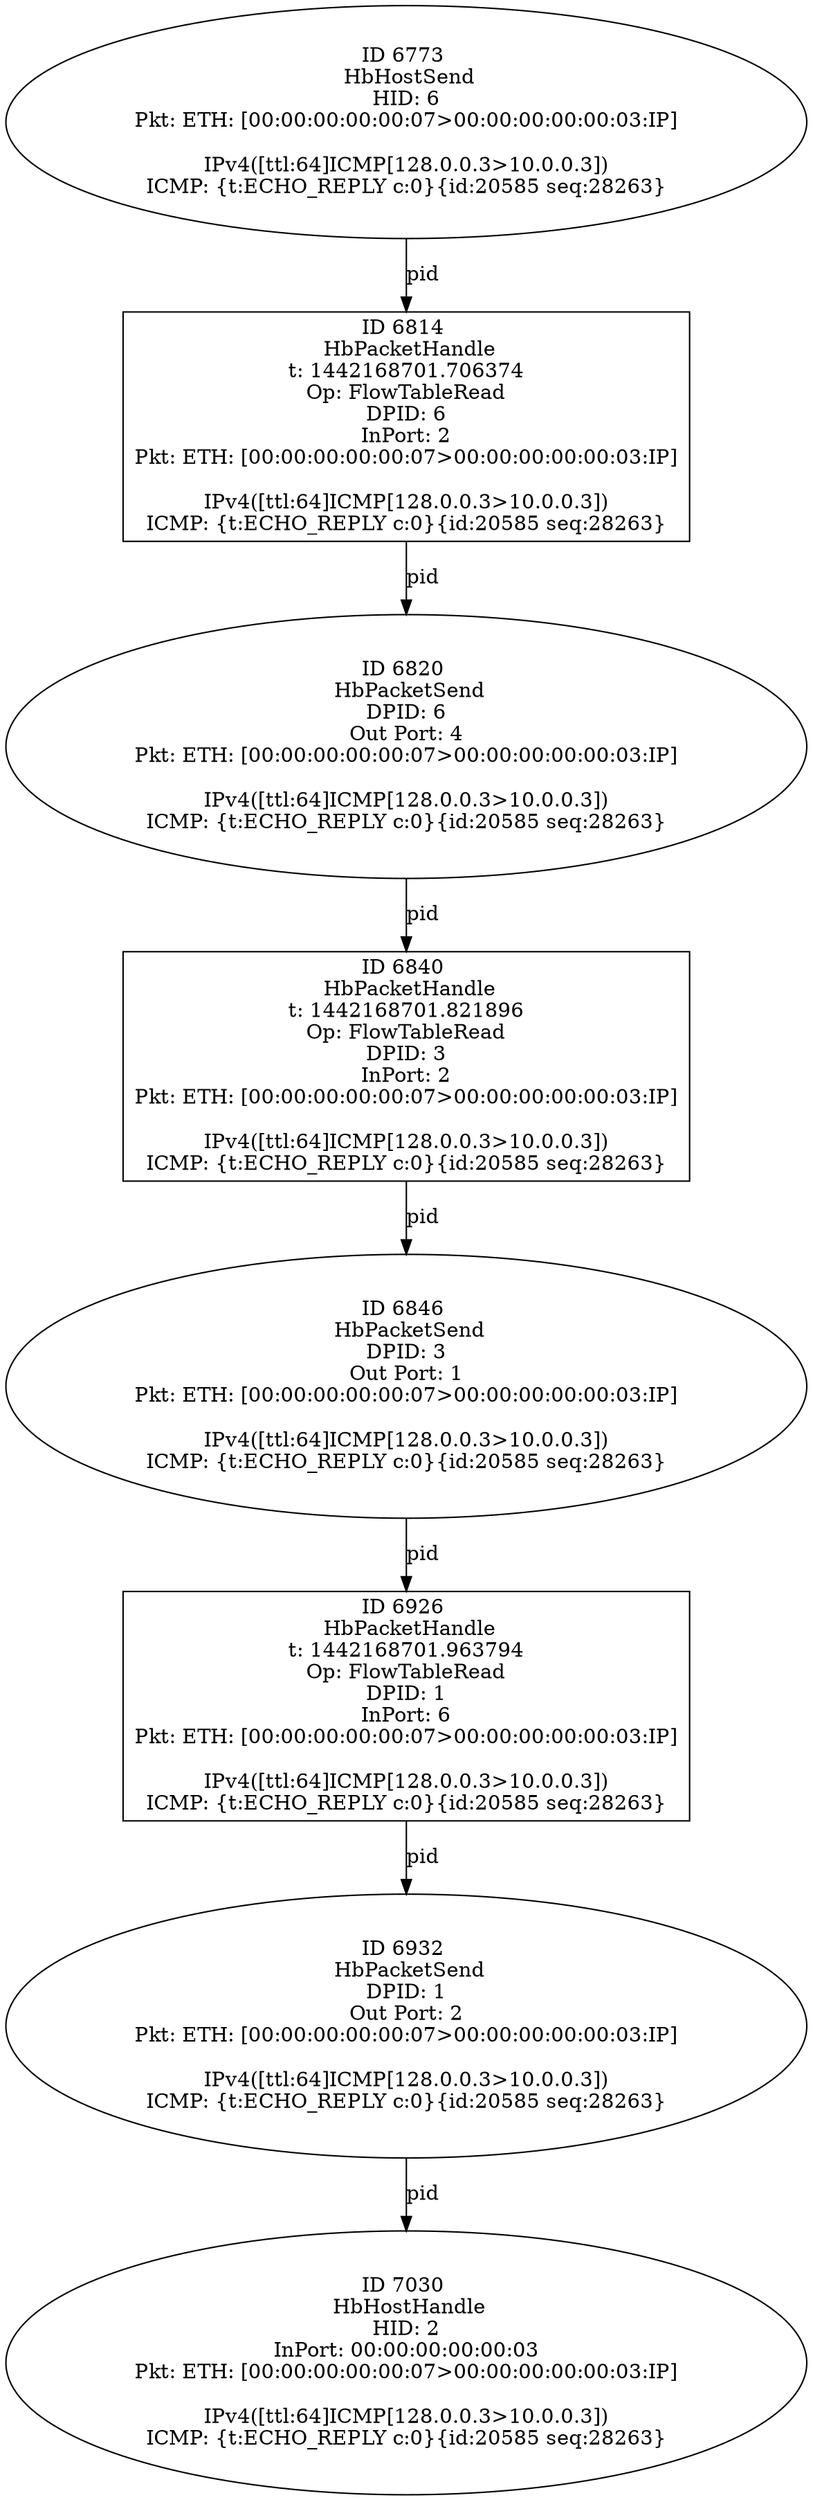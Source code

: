 strict digraph G {
6820 [shape=oval, event=<hb_events.HbPacketSend object at 0x1083e9290>, label="ID 6820 
 HbPacketSend
DPID: 6
Out Port: 4
Pkt: ETH: [00:00:00:00:00:07>00:00:00:00:00:03:IP]

IPv4([ttl:64]ICMP[128.0.0.3>10.0.0.3])
ICMP: {t:ECHO_REPLY c:0}{id:20585 seq:28263}"];
6926 [shape=box, event=<hb_events.HbPacketHandle object at 0x10844c4d0>, label="ID 6926 
 HbPacketHandle
t: 1442168701.963794
Op: FlowTableRead
DPID: 1
InPort: 6
Pkt: ETH: [00:00:00:00:00:07>00:00:00:00:00:03:IP]

IPv4([ttl:64]ICMP[128.0.0.3>10.0.0.3])
ICMP: {t:ECHO_REPLY c:0}{id:20585 seq:28263}"];
6932 [shape=oval, event=<hb_events.HbPacketSend object at 0x108458590>, label="ID 6932 
 HbPacketSend
DPID: 1
Out Port: 2
Pkt: ETH: [00:00:00:00:00:07>00:00:00:00:00:03:IP]

IPv4([ttl:64]ICMP[128.0.0.3>10.0.0.3])
ICMP: {t:ECHO_REPLY c:0}{id:20585 seq:28263}"];
6773 [shape=oval, event=<hb_events.HbHostSend object at 0x1083c56d0>, label="ID 6773 
 HbHostSend
HID: 6
Pkt: ETH: [00:00:00:00:00:07>00:00:00:00:00:03:IP]

IPv4([ttl:64]ICMP[128.0.0.3>10.0.0.3])
ICMP: {t:ECHO_REPLY c:0}{id:20585 seq:28263}"];
7030 [shape=oval, event=<hb_events.HbHostHandle object at 0x1084a24d0>, label="ID 7030 
 HbHostHandle
HID: 2
InPort: 00:00:00:00:00:03
Pkt: ETH: [00:00:00:00:00:07>00:00:00:00:00:03:IP]

IPv4([ttl:64]ICMP[128.0.0.3>10.0.0.3])
ICMP: {t:ECHO_REPLY c:0}{id:20585 seq:28263}"];
6840 [shape=box, event=<hb_events.HbPacketHandle object at 0x108406ad0>, label="ID 6840 
 HbPacketHandle
t: 1442168701.821896
Op: FlowTableRead
DPID: 3
InPort: 2
Pkt: ETH: [00:00:00:00:00:07>00:00:00:00:00:03:IP]

IPv4([ttl:64]ICMP[128.0.0.3>10.0.0.3])
ICMP: {t:ECHO_REPLY c:0}{id:20585 seq:28263}"];
6814 [shape=box, event=<hb_events.HbPacketHandle object at 0x1083e1dd0>, label="ID 6814 
 HbPacketHandle
t: 1442168701.706374
Op: FlowTableRead
DPID: 6
InPort: 2
Pkt: ETH: [00:00:00:00:00:07>00:00:00:00:00:03:IP]

IPv4([ttl:64]ICMP[128.0.0.3>10.0.0.3])
ICMP: {t:ECHO_REPLY c:0}{id:20585 seq:28263}"];
6846 [shape=oval, event=<hb_events.HbPacketSend object at 0x108406f10>, label="ID 6846 
 HbPacketSend
DPID: 3
Out Port: 1
Pkt: ETH: [00:00:00:00:00:07>00:00:00:00:00:03:IP]

IPv4([ttl:64]ICMP[128.0.0.3>10.0.0.3])
ICMP: {t:ECHO_REPLY c:0}{id:20585 seq:28263}"];
6820 -> 6840  [rel=pid, label=pid];
6926 -> 6932  [rel=pid, label=pid];
6932 -> 7030  [rel=pid, label=pid];
6773 -> 6814  [rel=pid, label=pid];
6840 -> 6846  [rel=pid, label=pid];
6814 -> 6820  [rel=pid, label=pid];
6846 -> 6926  [rel=pid, label=pid];
}

